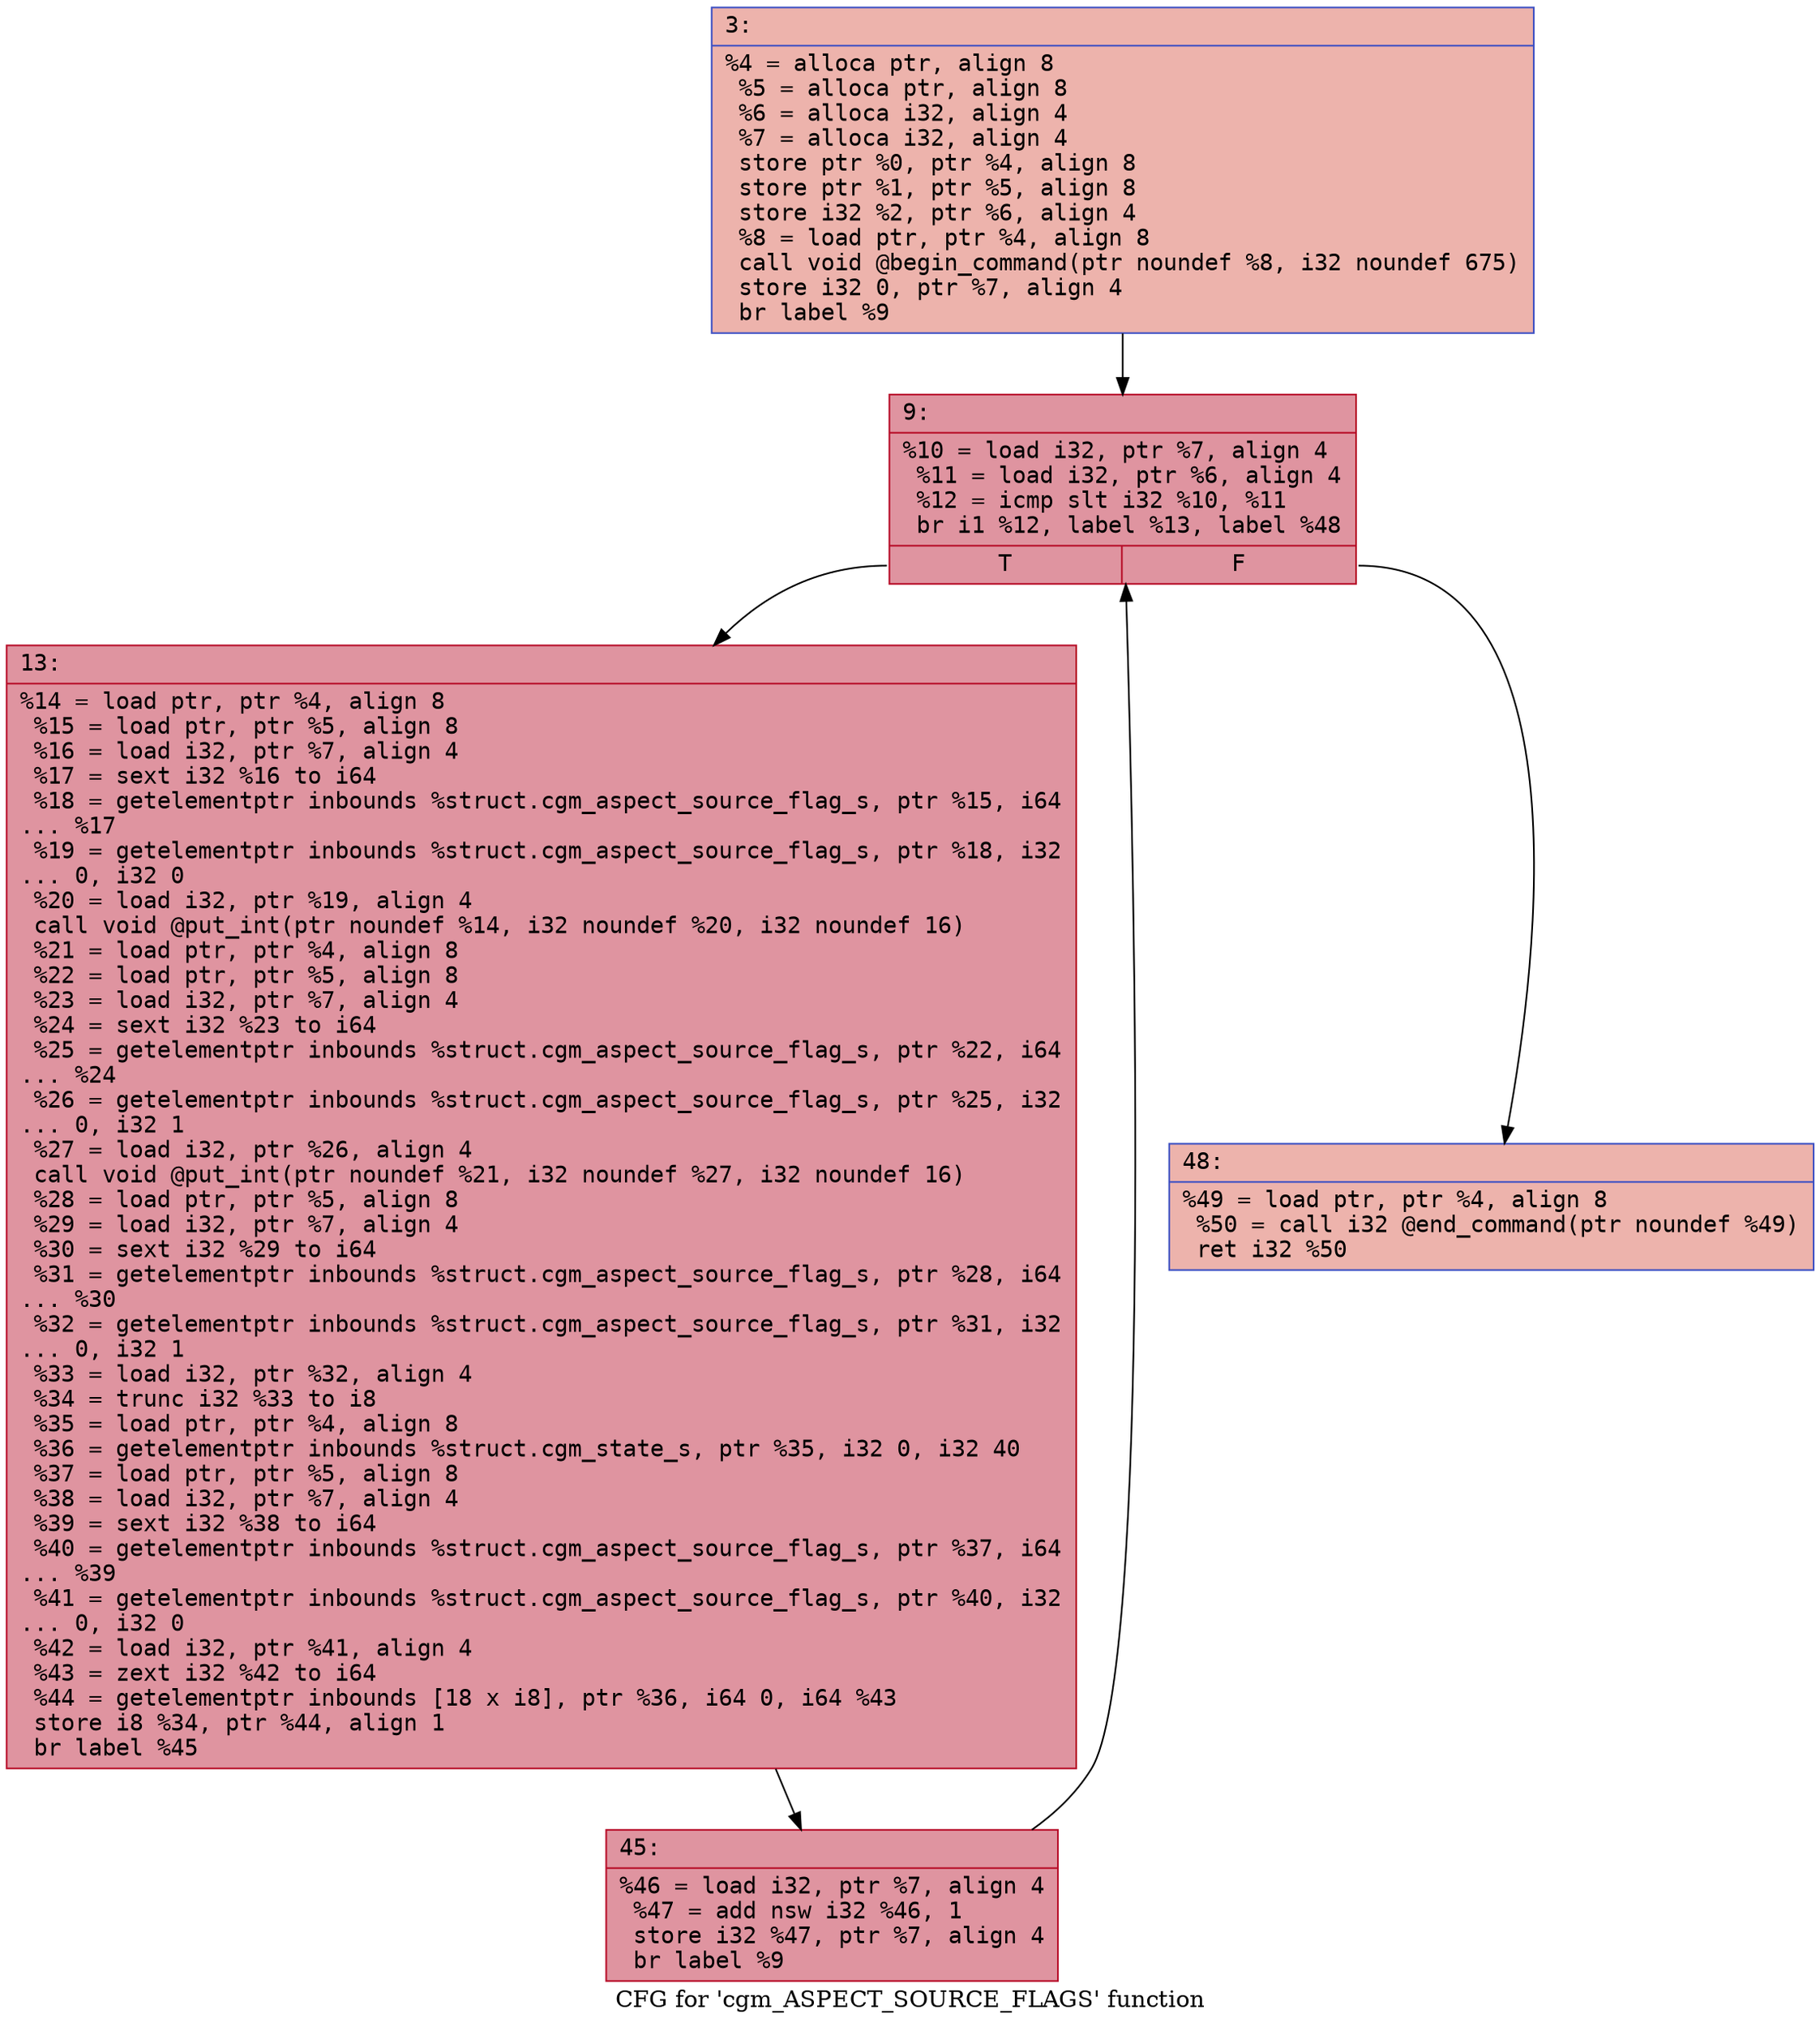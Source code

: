 digraph "CFG for 'cgm_ASPECT_SOURCE_FLAGS' function" {
	label="CFG for 'cgm_ASPECT_SOURCE_FLAGS' function";

	Node0x6000024c1ea0 [shape=record,color="#3d50c3ff", style=filled, fillcolor="#d6524470" fontname="Courier",label="{3:\l|  %4 = alloca ptr, align 8\l  %5 = alloca ptr, align 8\l  %6 = alloca i32, align 4\l  %7 = alloca i32, align 4\l  store ptr %0, ptr %4, align 8\l  store ptr %1, ptr %5, align 8\l  store i32 %2, ptr %6, align 4\l  %8 = load ptr, ptr %4, align 8\l  call void @begin_command(ptr noundef %8, i32 noundef 675)\l  store i32 0, ptr %7, align 4\l  br label %9\l}"];
	Node0x6000024c1ea0 -> Node0x6000024c1ef0[tooltip="3 -> 9\nProbability 100.00%" ];
	Node0x6000024c1ef0 [shape=record,color="#b70d28ff", style=filled, fillcolor="#b70d2870" fontname="Courier",label="{9:\l|  %10 = load i32, ptr %7, align 4\l  %11 = load i32, ptr %6, align 4\l  %12 = icmp slt i32 %10, %11\l  br i1 %12, label %13, label %48\l|{<s0>T|<s1>F}}"];
	Node0x6000024c1ef0:s0 -> Node0x6000024c1f40[tooltip="9 -> 13\nProbability 96.88%" ];
	Node0x6000024c1ef0:s1 -> Node0x6000024c1fe0[tooltip="9 -> 48\nProbability 3.12%" ];
	Node0x6000024c1f40 [shape=record,color="#b70d28ff", style=filled, fillcolor="#b70d2870" fontname="Courier",label="{13:\l|  %14 = load ptr, ptr %4, align 8\l  %15 = load ptr, ptr %5, align 8\l  %16 = load i32, ptr %7, align 4\l  %17 = sext i32 %16 to i64\l  %18 = getelementptr inbounds %struct.cgm_aspect_source_flag_s, ptr %15, i64\l... %17\l  %19 = getelementptr inbounds %struct.cgm_aspect_source_flag_s, ptr %18, i32\l... 0, i32 0\l  %20 = load i32, ptr %19, align 4\l  call void @put_int(ptr noundef %14, i32 noundef %20, i32 noundef 16)\l  %21 = load ptr, ptr %4, align 8\l  %22 = load ptr, ptr %5, align 8\l  %23 = load i32, ptr %7, align 4\l  %24 = sext i32 %23 to i64\l  %25 = getelementptr inbounds %struct.cgm_aspect_source_flag_s, ptr %22, i64\l... %24\l  %26 = getelementptr inbounds %struct.cgm_aspect_source_flag_s, ptr %25, i32\l... 0, i32 1\l  %27 = load i32, ptr %26, align 4\l  call void @put_int(ptr noundef %21, i32 noundef %27, i32 noundef 16)\l  %28 = load ptr, ptr %5, align 8\l  %29 = load i32, ptr %7, align 4\l  %30 = sext i32 %29 to i64\l  %31 = getelementptr inbounds %struct.cgm_aspect_source_flag_s, ptr %28, i64\l... %30\l  %32 = getelementptr inbounds %struct.cgm_aspect_source_flag_s, ptr %31, i32\l... 0, i32 1\l  %33 = load i32, ptr %32, align 4\l  %34 = trunc i32 %33 to i8\l  %35 = load ptr, ptr %4, align 8\l  %36 = getelementptr inbounds %struct.cgm_state_s, ptr %35, i32 0, i32 40\l  %37 = load ptr, ptr %5, align 8\l  %38 = load i32, ptr %7, align 4\l  %39 = sext i32 %38 to i64\l  %40 = getelementptr inbounds %struct.cgm_aspect_source_flag_s, ptr %37, i64\l... %39\l  %41 = getelementptr inbounds %struct.cgm_aspect_source_flag_s, ptr %40, i32\l... 0, i32 0\l  %42 = load i32, ptr %41, align 4\l  %43 = zext i32 %42 to i64\l  %44 = getelementptr inbounds [18 x i8], ptr %36, i64 0, i64 %43\l  store i8 %34, ptr %44, align 1\l  br label %45\l}"];
	Node0x6000024c1f40 -> Node0x6000024c1f90[tooltip="13 -> 45\nProbability 100.00%" ];
	Node0x6000024c1f90 [shape=record,color="#b70d28ff", style=filled, fillcolor="#b70d2870" fontname="Courier",label="{45:\l|  %46 = load i32, ptr %7, align 4\l  %47 = add nsw i32 %46, 1\l  store i32 %47, ptr %7, align 4\l  br label %9\l}"];
	Node0x6000024c1f90 -> Node0x6000024c1ef0[tooltip="45 -> 9\nProbability 100.00%" ];
	Node0x6000024c1fe0 [shape=record,color="#3d50c3ff", style=filled, fillcolor="#d6524470" fontname="Courier",label="{48:\l|  %49 = load ptr, ptr %4, align 8\l  %50 = call i32 @end_command(ptr noundef %49)\l  ret i32 %50\l}"];
}
